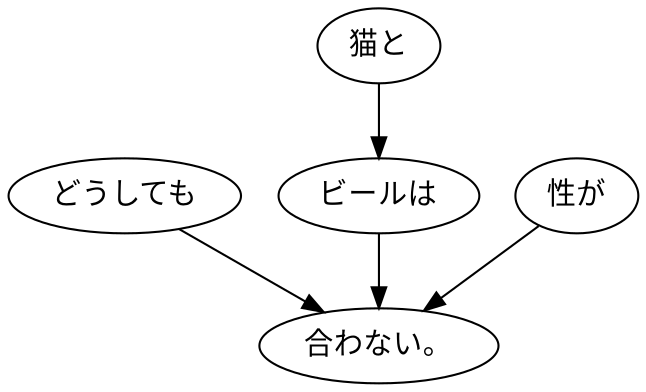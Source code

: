 digraph graph9134 {
	node0 [label="どうしても"];
	node1 [label="猫と"];
	node2 [label="ビールは"];
	node3 [label="性が"];
	node4 [label="合わない。"];
	node0 -> node4;
	node1 -> node2;
	node2 -> node4;
	node3 -> node4;
}
